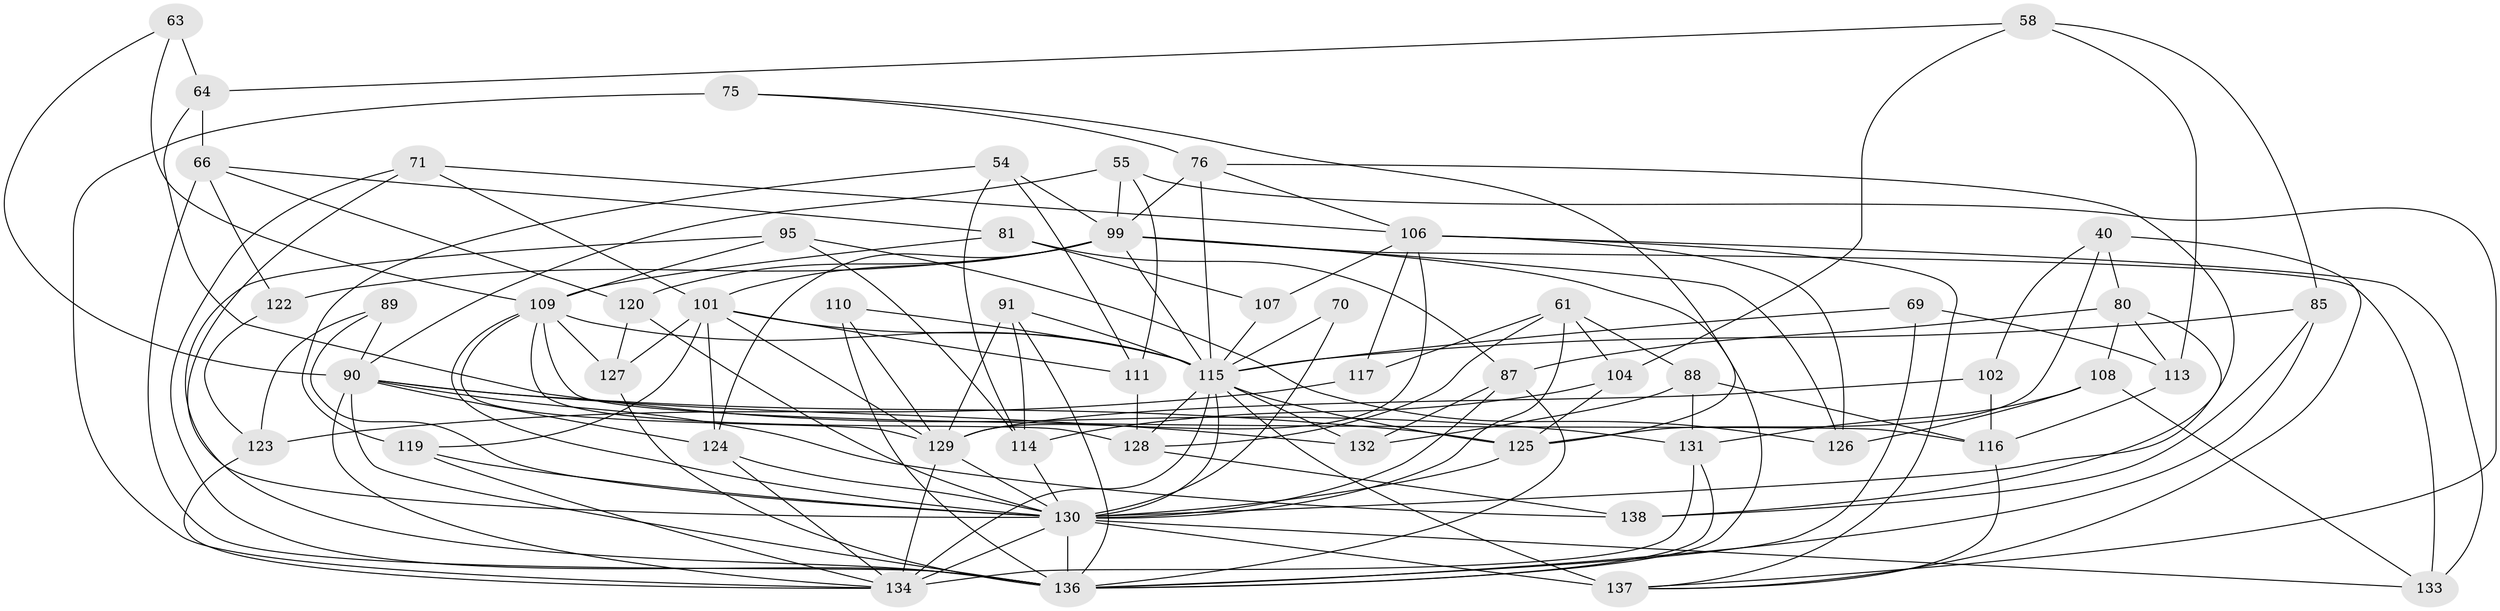 // original degree distribution, {4: 1.0}
// Generated by graph-tools (version 1.1) at 2025/03/03/04/25 22:03:36]
// undirected, 55 vertices, 146 edges
graph export_dot {
graph [start="1"]
  node [color=gray90,style=filled];
  40;
  54;
  55;
  58;
  61 [super="+25+43"];
  63;
  64 [super="+20"];
  66 [super="+26"];
  69;
  70;
  71;
  75;
  76 [super="+41"];
  80 [super="+60"];
  81;
  85;
  87 [super="+46"];
  88;
  89;
  90 [super="+17+7"];
  91;
  95;
  99 [super="+37+98+79"];
  101 [super="+93+86"];
  102;
  104;
  106 [super="+11+30+78"];
  107;
  108;
  109 [super="+59"];
  110;
  111;
  113;
  114 [super="+84"];
  115 [super="+57+112+105+68"];
  116 [super="+22"];
  117;
  119;
  120;
  122;
  123 [super="+121"];
  124 [super="+77"];
  125 [super="+65+94"];
  126;
  127;
  128 [super="+6"];
  129 [super="+4+48+12+45+47"];
  130 [super="+5+73+74+67+100"];
  131 [super="+118"];
  132;
  133;
  134 [super="+49+50+103"];
  136 [super="+10+97+92+135"];
  137 [super="+13+31"];
  138 [super="+27"];
  40 -- 137;
  40 -- 102;
  40 -- 80;
  40 -- 125;
  54 -- 111;
  54 -- 119;
  54 -- 99;
  54 -- 114;
  55 -- 111;
  55 -- 90;
  55 -- 137;
  55 -- 99;
  58 -- 104;
  58 -- 85;
  58 -- 113;
  58 -- 64;
  61 -- 104;
  61 -- 128;
  61 -- 117;
  61 -- 130 [weight=4];
  61 -- 88;
  63 -- 64 [weight=2];
  63 -- 109;
  63 -- 90;
  64 -- 131 [weight=2];
  64 -- 66;
  66 -- 122 [weight=2];
  66 -- 120;
  66 -- 81;
  66 -- 136;
  69 -- 136 [weight=2];
  69 -- 113;
  69 -- 115;
  70 -- 115 [weight=2];
  70 -- 130 [weight=2];
  71 -- 106;
  71 -- 101;
  71 -- 136;
  71 -- 130;
  75 -- 125;
  75 -- 76;
  75 -- 134 [weight=2];
  76 -- 106 [weight=2];
  76 -- 99 [weight=3];
  76 -- 115;
  76 -- 130;
  80 -- 108;
  80 -- 113;
  80 -- 138 [weight=2];
  80 -- 87;
  81 -- 107;
  81 -- 87;
  81 -- 109;
  85 -- 115;
  85 -- 138;
  85 -- 136;
  87 -- 132;
  87 -- 136 [weight=2];
  87 -- 130;
  88 -- 132;
  88 -- 116;
  88 -- 131;
  89 -- 123 [weight=2];
  89 -- 90;
  89 -- 130;
  90 -- 138;
  90 -- 124 [weight=2];
  90 -- 132;
  90 -- 136;
  90 -- 125;
  90 -- 134;
  91 -- 114;
  91 -- 115;
  91 -- 129;
  91 -- 136;
  95 -- 126;
  95 -- 136;
  95 -- 114;
  95 -- 109;
  99 -- 136 [weight=2];
  99 -- 122;
  99 -- 124;
  99 -- 120;
  99 -- 133;
  99 -- 126;
  99 -- 115;
  99 -- 101;
  101 -- 124;
  101 -- 115 [weight=3];
  101 -- 129;
  101 -- 119;
  101 -- 127;
  101 -- 111;
  102 -- 116 [weight=2];
  102 -- 129;
  104 -- 114;
  104 -- 125;
  106 -- 117;
  106 -- 107;
  106 -- 126;
  106 -- 129 [weight=2];
  106 -- 133;
  106 -- 137;
  107 -- 115 [weight=2];
  108 -- 131;
  108 -- 126;
  108 -- 133;
  109 -- 128;
  109 -- 130 [weight=2];
  109 -- 129;
  109 -- 115;
  109 -- 116;
  109 -- 127;
  110 -- 129;
  110 -- 136 [weight=2];
  110 -- 115;
  111 -- 128;
  113 -- 116;
  114 -- 130 [weight=2];
  115 -- 132;
  115 -- 137 [weight=2];
  115 -- 125 [weight=3];
  115 -- 128;
  115 -- 134 [weight=2];
  115 -- 130;
  116 -- 137;
  117 -- 123 [weight=2];
  119 -- 134;
  119 -- 130;
  120 -- 127;
  120 -- 130;
  122 -- 123;
  123 -- 134;
  124 -- 134;
  124 -- 130;
  125 -- 130 [weight=5];
  127 -- 136;
  128 -- 138 [weight=2];
  129 -- 134 [weight=4];
  129 -- 130 [weight=3];
  130 -- 137 [weight=2];
  130 -- 134 [weight=3];
  130 -- 136 [weight=4];
  130 -- 133;
  131 -- 136;
  131 -- 134;
}
